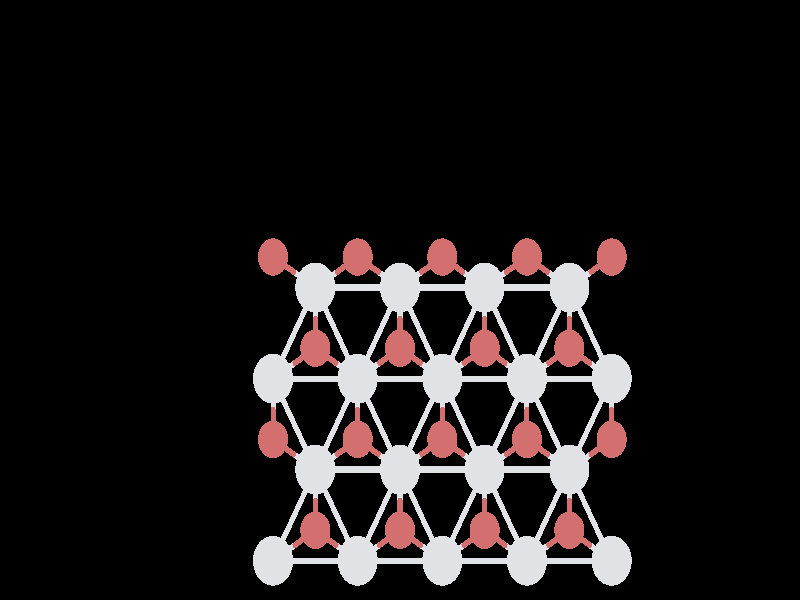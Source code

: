 #include "colors.inc"
#include "finish.inc"

global_settings {assumed_gamma 1 max_trace_level 6}
background {color White transmit 1.0}
camera {orthographic
  right -31.94*x up 19.28*y
  direction 1.00*z
  location <0,0,50.00> look_at <0,0,0>}


light_source {<  2.00,   3.00,  40.00> color White
  area_light <0.70, 0, 0>, <0, 0.70, 0>, 3, 3
  adaptive 1 jitter}
// no fog
#declare simple = finish {phong 0.7}
#declare pale = finish {ambient 0.5 diffuse 0.85 roughness 0.001 specular 0.200 }
#declare intermediate = finish {ambient 0.3 diffuse 0.6 specular 0.1 roughness 0.04}
#declare vmd = finish {ambient 0.0 diffuse 0.65 phong 0.1 phong_size 40.0 specular 0.5 }
#declare jmol = finish {ambient 0.2 diffuse 0.6 specular 1 roughness 0.001 metallic}
#declare ase2 = finish {ambient 0.05 brilliance 3 diffuse 0.6 metallic specular 0.7 roughness 0.04 reflection 0.15}
#declare ase3 = finish {ambient 0.15 brilliance 2 diffuse 0.6 metallic specular 1.0 roughness 0.001 reflection 0.0}
#declare glass = finish {ambient 0.05 diffuse 0.3 specular 1.0 roughness 0.001}
#declare glass2 = finish {ambient 0.01 diffuse 0.3 specular 1.0 reflection 0.25 roughness 0.001}
#declare Rcell = 0.000;
#declare Rbond = 0.100;

#macro atom(LOC, R, COL, TRANS, FIN)
  sphere{LOC, R texture{pigment{color COL transmit TRANS} finish{FIN}}}
#end
#macro constrain(LOC, R, COL, TRANS FIN)
union{torus{R, Rcell rotate 45*z texture{pigment{color COL transmit TRANS} finish{FIN}}}
     torus{R, Rcell rotate -45*z texture{pigment{color COL transmit TRANS} finish{FIN}}}
     translate LOC}
#end

cylinder {< -5.07,  -8.38, -18.23>, < 15.21,  -8.38, -18.23>, Rcell pigment {Black}}
cylinder {<-15.21,   9.18, -18.23>, <  5.07,   9.18, -18.23>, Rcell pigment {Black}}
cylinder {<-15.21,   9.18,   0.00>, <  5.07,   9.18,   0.00>, Rcell pigment {Black}}
cylinder {< -5.07,  -8.38,   0.00>, < 15.21,  -8.38,   0.00>, Rcell pigment {Black}}
cylinder {< -5.07,  -8.38, -18.23>, <-15.21,   9.18, -18.23>, Rcell pigment {Black}}
cylinder {< 15.21,  -8.38, -18.23>, <  5.07,   9.18, -18.23>, Rcell pigment {Black}}
cylinder {< 15.21,  -8.38,   0.00>, <  5.07,   9.18,   0.00>, Rcell pigment {Black}}
cylinder {< -5.07,  -8.38,   0.00>, <-15.21,   9.18,   0.00>, Rcell pigment {Black}}
cylinder {< -5.07,  -8.38, -18.23>, < -5.07,  -8.38,   0.00>, Rcell pigment {Black}}
cylinder {< 15.21,  -8.38, -18.23>, < 15.21,  -8.38,   0.00>, Rcell pigment {Black}}
cylinder {<  5.07,   9.18, -18.23>, <  5.07,   9.18,   0.00>, Rcell pigment {Black}}
cylinder {<-15.21,   9.18, -18.23>, <-15.21,   9.18,   0.00>, Rcell pigment {Black}}
atom(< -5.07,  -8.38,  -9.14>, 0.80, rgb <0.75, 0.76, 0.78>, 0.0, ase3) // #0
atom(< -3.38,  -7.40,  -7.42>, 0.60, rgb <0.65, 0.16, 0.16>, 0.0, ase3) // #1
atom(< -3.38,  -7.40, -10.70>, 0.51, rgb <0.12, 0.94, 0.12>, 0.0, ase3) // #2
atom(< -5.07,  -4.48,  -7.42>, 0.60, rgb <0.65, 0.16, 0.16>, 0.0, ase3) // #3
atom(< -5.07,  -4.48, -10.70>, 0.51, rgb <0.12, 0.94, 0.12>, 0.0, ase3) // #4
atom(< -1.69,  -8.38,  -9.14>, 0.80, rgb <0.75, 0.76, 0.78>, 0.0, ase3) // #5
atom(< -0.00,  -7.40,  -7.42>, 0.60, rgb <0.65, 0.16, 0.16>, 0.0, ase3) // #6
atom(< -0.00,  -7.40, -10.70>, 0.51, rgb <0.12, 0.94, 0.12>, 0.0, ase3) // #7
atom(< -3.38,  -5.45,  -9.14>, 0.80, rgb <0.75, 0.76, 0.78>, 0.0, ase3) // #8
atom(< -1.69,  -4.48,  -7.42>, 0.60, rgb <0.65, 0.16, 0.16>, 0.0, ase3) // #9
atom(< -1.69,  -4.48, -10.70>, 0.51, rgb <0.12, 0.94, 0.12>, 0.0, ase3) // #10
atom(< -5.07,  -2.53,  -9.14>, 0.80, rgb <0.75, 0.76, 0.78>, 0.0, ase3) // #11
atom(< -3.38,  -1.55,  -7.42>, 0.60, rgb <0.65, 0.16, 0.16>, 0.0, ase3) // #12
atom(< -3.38,  -1.55, -10.70>, 0.51, rgb <0.12, 0.94, 0.12>, 0.0, ase3) // #13
atom(< -5.07,   1.38,  -7.42>, 0.60, rgb <0.65, 0.16, 0.16>, 0.0, ase3) // #14
atom(< -5.07,   1.38, -10.70>, 0.51, rgb <0.12, 0.94, 0.12>, 0.0, ase3) // #15
atom(<  1.69,  -8.38,  -9.14>, 0.80, rgb <0.75, 0.76, 0.78>, 0.0, ase3) // #16
atom(<  3.38,  -7.40,  -7.42>, 0.60, rgb <0.65, 0.16, 0.16>, 0.0, ase3) // #17
atom(<  3.38,  -7.40, -10.70>, 0.51, rgb <0.12, 0.94, 0.12>, 0.0, ase3) // #18
atom(<  0.00,  -5.45,  -9.14>, 0.80, rgb <0.75, 0.76, 0.78>, 0.0, ase3) // #19
atom(<  1.69,  -4.48,  -7.42>, 0.60, rgb <0.65, 0.16, 0.16>, 0.0, ase3) // #20
atom(<  1.69,  -4.48, -10.70>, 0.51, rgb <0.12, 0.94, 0.12>, 0.0, ase3) // #21
atom(< -1.69,  -2.53,  -9.14>, 0.80, rgb <0.75, 0.76, 0.78>, 0.0, ase3) // #22
atom(<  0.00,  -1.55,  -7.42>, 0.60, rgb <0.65, 0.16, 0.16>, 0.0, ase3) // #23
atom(<  0.00,  -1.55, -10.70>, 0.51, rgb <0.12, 0.94, 0.12>, 0.0, ase3) // #24
atom(< -3.38,   0.40,  -9.14>, 0.80, rgb <0.75, 0.76, 0.78>, 0.0, ase3) // #25
atom(< -1.69,   1.38,  -7.42>, 0.60, rgb <0.65, 0.16, 0.16>, 0.0, ase3) // #26
atom(< -1.69,   1.38, -10.70>, 0.51, rgb <0.12, 0.94, 0.12>, 0.0, ase3) // #27
atom(<  5.07,  -8.38,  -9.14>, 0.80, rgb <0.75, 0.76, 0.78>, 0.0, ase3) // #28
atom(<  6.76,  -7.40,  -7.42>, 0.60, rgb <0.65, 0.16, 0.16>, 0.0, ase3) // #29
atom(<  6.76,  -7.40, -10.70>, 0.51, rgb <0.12, 0.94, 0.12>, 0.0, ase3) // #30
atom(<  3.38,  -5.45,  -9.14>, 0.80, rgb <0.75, 0.76, 0.78>, 0.0, ase3) // #31
atom(<  5.07,  -4.48,  -7.42>, 0.60, rgb <0.65, 0.16, 0.16>, 0.0, ase3) // #32
atom(<  5.07,  -4.48, -10.70>, 0.51, rgb <0.12, 0.94, 0.12>, 0.0, ase3) // #33
atom(<  1.69,  -2.53,  -9.14>, 0.80, rgb <0.75, 0.76, 0.78>, 0.0, ase3) // #34
atom(<  3.38,  -1.55,  -7.42>, 0.60, rgb <0.65, 0.16, 0.16>, 0.0, ase3) // #35
atom(<  3.38,  -1.55, -10.70>, 0.51, rgb <0.12, 0.94, 0.12>, 0.0, ase3) // #36
atom(<  0.00,   0.40,  -9.14>, 0.80, rgb <0.75, 0.76, 0.78>, 0.0, ase3) // #37
atom(<  1.69,   1.38,  -7.42>, 0.60, rgb <0.65, 0.16, 0.16>, 0.0, ase3) // #38
atom(<  1.69,   1.38, -10.70>, 0.51, rgb <0.12, 0.94, 0.12>, 0.0, ase3) // #39
atom(<  8.45,  -8.38,  -9.14>, 0.80, rgb <0.75, 0.76, 0.78>, 0.0, ase3) // #40
atom(<  6.76,  -5.45,  -9.14>, 0.80, rgb <0.75, 0.76, 0.78>, 0.0, ase3) // #41
atom(<  8.45,  -4.48,  -7.42>, 0.60, rgb <0.65, 0.16, 0.16>, 0.0, ase3) // #42
atom(<  8.45,  -4.48, -10.70>, 0.51, rgb <0.12, 0.94, 0.12>, 0.0, ase3) // #43
atom(<  5.07,  -2.53,  -9.14>, 0.80, rgb <0.75, 0.76, 0.78>, 0.0, ase3) // #44
atom(<  6.76,  -1.55,  -7.42>, 0.60, rgb <0.65, 0.16, 0.16>, 0.0, ase3) // #45
atom(<  6.76,  -1.55, -10.70>, 0.51, rgb <0.12, 0.94, 0.12>, 0.0, ase3) // #46
atom(<  3.38,   0.40,  -9.14>, 0.80, rgb <0.75, 0.76, 0.78>, 0.0, ase3) // #47
atom(<  5.07,   1.38,  -7.42>, 0.60, rgb <0.65, 0.16, 0.16>, 0.0, ase3) // #48
atom(<  5.07,   1.38, -10.70>, 0.51, rgb <0.12, 0.94, 0.12>, 0.0, ase3) // #49
atom(<  8.45,  -2.53,  -9.14>, 0.80, rgb <0.75, 0.76, 0.78>, 0.0, ase3) // #50
atom(<  6.76,   0.40,  -9.14>, 0.80, rgb <0.75, 0.76, 0.78>, 0.0, ase3) // #51
atom(<  8.45,   1.38,  -7.42>, 0.60, rgb <0.65, 0.16, 0.16>, 0.0, ase3) // #52
atom(<  8.45,   1.38, -10.70>, 0.51, rgb <0.12, 0.94, 0.12>, 0.0, ase3) // #53
cylinder {< -5.07,  -8.38,  -9.14>, < -4.22,  -7.89,  -8.28>, Rbond texture{pigment {color rgb <0.75, 0.76, 0.78> transmit 0.0} finish{ase3}}}
cylinder {< -3.38,  -7.40,  -7.42>, < -4.22,  -7.89,  -8.28>, Rbond texture{pigment {color rgb <0.65, 0.16, 0.16> transmit 0.0} finish{ase3}}}
cylinder {< -5.07,  -8.38,  -9.14>, < -4.22,  -7.89,  -9.92>, Rbond texture{pigment {color rgb <0.75, 0.76, 0.78> transmit 0.0} finish{ase3}}}
cylinder {< -3.38,  -7.40, -10.70>, < -4.22,  -7.89,  -9.92>, Rbond texture{pigment {color rgb <0.12, 0.94, 0.12> transmit 0.0} finish{ase3}}}
cylinder {< -5.07,  -8.38,  -9.14>, < -4.22,  -6.92,  -9.14>, Rbond texture{pigment {color rgb <0.75, 0.76, 0.78> transmit 0.0} finish{ase3}}}
cylinder {< -3.38,  -5.45,  -9.14>, < -4.22,  -6.92,  -9.14>, Rbond texture{pigment {color rgb <0.75, 0.76, 0.78> transmit 0.0} finish{ase3}}}
cylinder {< -5.07,  -8.38,  -9.14>, < -3.38,  -8.38,  -9.14>, Rbond texture{pigment {color rgb <0.75, 0.76, 0.78> transmit 0.0} finish{ase3}}}
cylinder {< -1.69,  -8.38,  -9.14>, < -3.38,  -8.38,  -9.14>, Rbond texture{pigment {color rgb <0.75, 0.76, 0.78> transmit 0.0} finish{ase3}}}
cylinder {< -3.38,  -7.40,  -7.42>, < -3.38,  -6.43,  -8.28>, Rbond texture{pigment {color rgb <0.65, 0.16, 0.16> transmit 0.0} finish{ase3}}}
cylinder {< -3.38,  -5.45,  -9.14>, < -3.38,  -6.43,  -8.28>, Rbond texture{pigment {color rgb <0.75, 0.76, 0.78> transmit 0.0} finish{ase3}}}
cylinder {< -3.38,  -7.40,  -7.42>, < -2.53,  -7.89,  -8.28>, Rbond texture{pigment {color rgb <0.65, 0.16, 0.16> transmit 0.0} finish{ase3}}}
cylinder {< -1.69,  -8.38,  -9.14>, < -2.53,  -7.89,  -8.28>, Rbond texture{pigment {color rgb <0.75, 0.76, 0.78> transmit 0.0} finish{ase3}}}
cylinder {< -3.38,  -7.40, -10.70>, < -3.38,  -6.43,  -9.92>, Rbond texture{pigment {color rgb <0.12, 0.94, 0.12> transmit 0.0} finish{ase3}}}
cylinder {< -3.38,  -5.45,  -9.14>, < -3.38,  -6.43,  -9.92>, Rbond texture{pigment {color rgb <0.75, 0.76, 0.78> transmit 0.0} finish{ase3}}}
cylinder {< -3.38,  -7.40, -10.70>, < -2.53,  -7.89,  -9.92>, Rbond texture{pigment {color rgb <0.12, 0.94, 0.12> transmit 0.0} finish{ase3}}}
cylinder {< -1.69,  -8.38,  -9.14>, < -2.53,  -7.89,  -9.92>, Rbond texture{pigment {color rgb <0.75, 0.76, 0.78> transmit 0.0} finish{ase3}}}
cylinder {< -5.07,  -4.48,  -7.42>, < -4.22,  -4.97,  -8.28>, Rbond texture{pigment {color rgb <0.65, 0.16, 0.16> transmit 0.0} finish{ase3}}}
cylinder {< -3.38,  -5.45,  -9.14>, < -4.22,  -4.97,  -8.28>, Rbond texture{pigment {color rgb <0.75, 0.76, 0.78> transmit 0.0} finish{ase3}}}
cylinder {< -5.07,  -4.48,  -7.42>, < -5.07,  -3.50,  -8.28>, Rbond texture{pigment {color rgb <0.65, 0.16, 0.16> transmit 0.0} finish{ase3}}}
cylinder {< -5.07,  -2.53,  -9.14>, < -5.07,  -3.50,  -8.28>, Rbond texture{pigment {color rgb <0.75, 0.76, 0.78> transmit 0.0} finish{ase3}}}
cylinder {< -5.07,  -4.48, -10.70>, < -4.22,  -4.97,  -9.92>, Rbond texture{pigment {color rgb <0.12, 0.94, 0.12> transmit 0.0} finish{ase3}}}
cylinder {< -3.38,  -5.45,  -9.14>, < -4.22,  -4.97,  -9.92>, Rbond texture{pigment {color rgb <0.75, 0.76, 0.78> transmit 0.0} finish{ase3}}}
cylinder {< -5.07,  -4.48, -10.70>, < -5.07,  -3.50,  -9.92>, Rbond texture{pigment {color rgb <0.12, 0.94, 0.12> transmit 0.0} finish{ase3}}}
cylinder {< -5.07,  -2.53,  -9.14>, < -5.07,  -3.50,  -9.92>, Rbond texture{pigment {color rgb <0.75, 0.76, 0.78> transmit 0.0} finish{ase3}}}
cylinder {< -1.69,  -8.38,  -9.14>, < -0.84,  -7.89,  -8.28>, Rbond texture{pigment {color rgb <0.75, 0.76, 0.78> transmit 0.0} finish{ase3}}}
cylinder {< -0.00,  -7.40,  -7.42>, < -0.84,  -7.89,  -8.28>, Rbond texture{pigment {color rgb <0.65, 0.16, 0.16> transmit 0.0} finish{ase3}}}
cylinder {< -1.69,  -8.38,  -9.14>, < -0.84,  -6.92,  -9.14>, Rbond texture{pigment {color rgb <0.75, 0.76, 0.78> transmit 0.0} finish{ase3}}}
cylinder {<  0.00,  -5.45,  -9.14>, < -0.84,  -6.92,  -9.14>, Rbond texture{pigment {color rgb <0.75, 0.76, 0.78> transmit 0.0} finish{ase3}}}
cylinder {< -1.69,  -8.38,  -9.14>, < -2.53,  -6.92,  -9.14>, Rbond texture{pigment {color rgb <0.75, 0.76, 0.78> transmit 0.0} finish{ase3}}}
cylinder {< -3.38,  -5.45,  -9.14>, < -2.53,  -6.92,  -9.14>, Rbond texture{pigment {color rgb <0.75, 0.76, 0.78> transmit 0.0} finish{ase3}}}
cylinder {< -1.69,  -8.38,  -9.14>, < -0.84,  -7.89,  -9.92>, Rbond texture{pigment {color rgb <0.75, 0.76, 0.78> transmit 0.0} finish{ase3}}}
cylinder {< -0.00,  -7.40, -10.70>, < -0.84,  -7.89,  -9.92>, Rbond texture{pigment {color rgb <0.12, 0.94, 0.12> transmit 0.0} finish{ase3}}}
cylinder {< -1.69,  -8.38,  -9.14>, <  0.00,  -8.38,  -9.14>, Rbond texture{pigment {color rgb <0.75, 0.76, 0.78> transmit 0.0} finish{ase3}}}
cylinder {<  1.69,  -8.38,  -9.14>, <  0.00,  -8.38,  -9.14>, Rbond texture{pigment {color rgb <0.75, 0.76, 0.78> transmit 0.0} finish{ase3}}}
cylinder {< -0.00,  -7.40,  -7.42>, < -0.00,  -6.43,  -8.28>, Rbond texture{pigment {color rgb <0.65, 0.16, 0.16> transmit 0.0} finish{ase3}}}
cylinder {<  0.00,  -5.45,  -9.14>, < -0.00,  -6.43,  -8.28>, Rbond texture{pigment {color rgb <0.75, 0.76, 0.78> transmit 0.0} finish{ase3}}}
cylinder {< -0.00,  -7.40,  -7.42>, <  0.84,  -7.89,  -8.28>, Rbond texture{pigment {color rgb <0.65, 0.16, 0.16> transmit 0.0} finish{ase3}}}
cylinder {<  1.69,  -8.38,  -9.14>, <  0.84,  -7.89,  -8.28>, Rbond texture{pigment {color rgb <0.75, 0.76, 0.78> transmit 0.0} finish{ase3}}}
cylinder {< -0.00,  -7.40, -10.70>, < -0.00,  -6.43,  -9.92>, Rbond texture{pigment {color rgb <0.12, 0.94, 0.12> transmit 0.0} finish{ase3}}}
cylinder {<  0.00,  -5.45,  -9.14>, < -0.00,  -6.43,  -9.92>, Rbond texture{pigment {color rgb <0.75, 0.76, 0.78> transmit 0.0} finish{ase3}}}
cylinder {< -0.00,  -7.40, -10.70>, <  0.84,  -7.89,  -9.92>, Rbond texture{pigment {color rgb <0.12, 0.94, 0.12> transmit 0.0} finish{ase3}}}
cylinder {<  1.69,  -8.38,  -9.14>, <  0.84,  -7.89,  -9.92>, Rbond texture{pigment {color rgb <0.75, 0.76, 0.78> transmit 0.0} finish{ase3}}}
cylinder {< -3.38,  -5.45,  -9.14>, < -1.69,  -5.45,  -9.14>, Rbond texture{pigment {color rgb <0.75, 0.76, 0.78> transmit 0.0} finish{ase3}}}
cylinder {<  0.00,  -5.45,  -9.14>, < -1.69,  -5.45,  -9.14>, Rbond texture{pigment {color rgb <0.75, 0.76, 0.78> transmit 0.0} finish{ase3}}}
cylinder {< -3.38,  -5.45,  -9.14>, < -4.22,  -3.99,  -9.14>, Rbond texture{pigment {color rgb <0.75, 0.76, 0.78> transmit 0.0} finish{ase3}}}
cylinder {< -5.07,  -2.53,  -9.14>, < -4.22,  -3.99,  -9.14>, Rbond texture{pigment {color rgb <0.75, 0.76, 0.78> transmit 0.0} finish{ase3}}}
cylinder {< -3.38,  -5.45,  -9.14>, < -2.53,  -4.97,  -8.28>, Rbond texture{pigment {color rgb <0.75, 0.76, 0.78> transmit 0.0} finish{ase3}}}
cylinder {< -1.69,  -4.48,  -7.42>, < -2.53,  -4.97,  -8.28>, Rbond texture{pigment {color rgb <0.65, 0.16, 0.16> transmit 0.0} finish{ase3}}}
cylinder {< -3.38,  -5.45,  -9.14>, < -2.53,  -4.97,  -9.92>, Rbond texture{pigment {color rgb <0.75, 0.76, 0.78> transmit 0.0} finish{ase3}}}
cylinder {< -1.69,  -4.48, -10.70>, < -2.53,  -4.97,  -9.92>, Rbond texture{pigment {color rgb <0.12, 0.94, 0.12> transmit 0.0} finish{ase3}}}
cylinder {< -3.38,  -5.45,  -9.14>, < -2.53,  -3.99,  -9.14>, Rbond texture{pigment {color rgb <0.75, 0.76, 0.78> transmit 0.0} finish{ase3}}}
cylinder {< -1.69,  -2.53,  -9.14>, < -2.53,  -3.99,  -9.14>, Rbond texture{pigment {color rgb <0.75, 0.76, 0.78> transmit 0.0} finish{ase3}}}
cylinder {< -1.69,  -4.48,  -7.42>, < -0.84,  -4.97,  -8.28>, Rbond texture{pigment {color rgb <0.65, 0.16, 0.16> transmit 0.0} finish{ase3}}}
cylinder {<  0.00,  -5.45,  -9.14>, < -0.84,  -4.97,  -8.28>, Rbond texture{pigment {color rgb <0.75, 0.76, 0.78> transmit 0.0} finish{ase3}}}
cylinder {< -1.69,  -4.48,  -7.42>, < -1.69,  -3.50,  -8.28>, Rbond texture{pigment {color rgb <0.65, 0.16, 0.16> transmit 0.0} finish{ase3}}}
cylinder {< -1.69,  -2.53,  -9.14>, < -1.69,  -3.50,  -8.28>, Rbond texture{pigment {color rgb <0.75, 0.76, 0.78> transmit 0.0} finish{ase3}}}
cylinder {< -1.69,  -4.48, -10.70>, < -0.84,  -4.97,  -9.92>, Rbond texture{pigment {color rgb <0.12, 0.94, 0.12> transmit 0.0} finish{ase3}}}
cylinder {<  0.00,  -5.45,  -9.14>, < -0.84,  -4.97,  -9.92>, Rbond texture{pigment {color rgb <0.75, 0.76, 0.78> transmit 0.0} finish{ase3}}}
cylinder {< -1.69,  -4.48, -10.70>, < -1.69,  -3.50,  -9.92>, Rbond texture{pigment {color rgb <0.12, 0.94, 0.12> transmit 0.0} finish{ase3}}}
cylinder {< -1.69,  -2.53,  -9.14>, < -1.69,  -3.50,  -9.92>, Rbond texture{pigment {color rgb <0.75, 0.76, 0.78> transmit 0.0} finish{ase3}}}
cylinder {< -5.07,  -2.53,  -9.14>, < -4.22,  -1.06,  -9.14>, Rbond texture{pigment {color rgb <0.75, 0.76, 0.78> transmit 0.0} finish{ase3}}}
cylinder {< -3.38,   0.40,  -9.14>, < -4.22,  -1.06,  -9.14>, Rbond texture{pigment {color rgb <0.75, 0.76, 0.78> transmit 0.0} finish{ase3}}}
cylinder {< -5.07,  -2.53,  -9.14>, < -4.22,  -2.04,  -9.92>, Rbond texture{pigment {color rgb <0.75, 0.76, 0.78> transmit 0.0} finish{ase3}}}
cylinder {< -3.38,  -1.55, -10.70>, < -4.22,  -2.04,  -9.92>, Rbond texture{pigment {color rgb <0.12, 0.94, 0.12> transmit 0.0} finish{ase3}}}
cylinder {< -5.07,  -2.53,  -9.14>, < -4.22,  -2.04,  -8.28>, Rbond texture{pigment {color rgb <0.75, 0.76, 0.78> transmit 0.0} finish{ase3}}}
cylinder {< -3.38,  -1.55,  -7.42>, < -4.22,  -2.04,  -8.28>, Rbond texture{pigment {color rgb <0.65, 0.16, 0.16> transmit 0.0} finish{ase3}}}
cylinder {< -5.07,  -2.53,  -9.14>, < -3.38,  -2.53,  -9.14>, Rbond texture{pigment {color rgb <0.75, 0.76, 0.78> transmit 0.0} finish{ase3}}}
cylinder {< -1.69,  -2.53,  -9.14>, < -3.38,  -2.53,  -9.14>, Rbond texture{pigment {color rgb <0.75, 0.76, 0.78> transmit 0.0} finish{ase3}}}
cylinder {< -3.38,  -1.55,  -7.42>, < -3.38,  -0.58,  -8.28>, Rbond texture{pigment {color rgb <0.65, 0.16, 0.16> transmit 0.0} finish{ase3}}}
cylinder {< -3.38,   0.40,  -9.14>, < -3.38,  -0.58,  -8.28>, Rbond texture{pigment {color rgb <0.75, 0.76, 0.78> transmit 0.0} finish{ase3}}}
cylinder {< -3.38,  -1.55,  -7.42>, < -2.53,  -2.04,  -8.28>, Rbond texture{pigment {color rgb <0.65, 0.16, 0.16> transmit 0.0} finish{ase3}}}
cylinder {< -1.69,  -2.53,  -9.14>, < -2.53,  -2.04,  -8.28>, Rbond texture{pigment {color rgb <0.75, 0.76, 0.78> transmit 0.0} finish{ase3}}}
cylinder {< -3.38,  -1.55, -10.70>, < -3.38,  -0.58,  -9.92>, Rbond texture{pigment {color rgb <0.12, 0.94, 0.12> transmit 0.0} finish{ase3}}}
cylinder {< -3.38,   0.40,  -9.14>, < -3.38,  -0.58,  -9.92>, Rbond texture{pigment {color rgb <0.75, 0.76, 0.78> transmit 0.0} finish{ase3}}}
cylinder {< -3.38,  -1.55, -10.70>, < -2.53,  -2.04,  -9.92>, Rbond texture{pigment {color rgb <0.12, 0.94, 0.12> transmit 0.0} finish{ase3}}}
cylinder {< -1.69,  -2.53,  -9.14>, < -2.53,  -2.04,  -9.92>, Rbond texture{pigment {color rgb <0.75, 0.76, 0.78> transmit 0.0} finish{ase3}}}
cylinder {< -5.07,   1.38,  -7.42>, < -4.22,   0.89,  -8.28>, Rbond texture{pigment {color rgb <0.65, 0.16, 0.16> transmit 0.0} finish{ase3}}}
cylinder {< -3.38,   0.40,  -9.14>, < -4.22,   0.89,  -8.28>, Rbond texture{pigment {color rgb <0.75, 0.76, 0.78> transmit 0.0} finish{ase3}}}
cylinder {< -5.07,   1.38, -10.70>, < -4.22,   0.89,  -9.92>, Rbond texture{pigment {color rgb <0.12, 0.94, 0.12> transmit 0.0} finish{ase3}}}
cylinder {< -3.38,   0.40,  -9.14>, < -4.22,   0.89,  -9.92>, Rbond texture{pigment {color rgb <0.75, 0.76, 0.78> transmit 0.0} finish{ase3}}}
cylinder {<  1.69,  -8.38,  -9.14>, <  0.84,  -6.92,  -9.14>, Rbond texture{pigment {color rgb <0.75, 0.76, 0.78> transmit 0.0} finish{ase3}}}
cylinder {<  0.00,  -5.45,  -9.14>, <  0.84,  -6.92,  -9.14>, Rbond texture{pigment {color rgb <0.75, 0.76, 0.78> transmit 0.0} finish{ase3}}}
cylinder {<  1.69,  -8.38,  -9.14>, <  3.38,  -8.38,  -9.14>, Rbond texture{pigment {color rgb <0.75, 0.76, 0.78> transmit 0.0} finish{ase3}}}
cylinder {<  5.07,  -8.38,  -9.14>, <  3.38,  -8.38,  -9.14>, Rbond texture{pigment {color rgb <0.75, 0.76, 0.78> transmit 0.0} finish{ase3}}}
cylinder {<  1.69,  -8.38,  -9.14>, <  2.53,  -7.89,  -9.92>, Rbond texture{pigment {color rgb <0.75, 0.76, 0.78> transmit 0.0} finish{ase3}}}
cylinder {<  3.38,  -7.40, -10.70>, <  2.53,  -7.89,  -9.92>, Rbond texture{pigment {color rgb <0.12, 0.94, 0.12> transmit 0.0} finish{ase3}}}
cylinder {<  1.69,  -8.38,  -9.14>, <  2.53,  -7.89,  -8.28>, Rbond texture{pigment {color rgb <0.75, 0.76, 0.78> transmit 0.0} finish{ase3}}}
cylinder {<  3.38,  -7.40,  -7.42>, <  2.53,  -7.89,  -8.28>, Rbond texture{pigment {color rgb <0.65, 0.16, 0.16> transmit 0.0} finish{ase3}}}
cylinder {<  1.69,  -8.38,  -9.14>, <  2.53,  -6.92,  -9.14>, Rbond texture{pigment {color rgb <0.75, 0.76, 0.78> transmit 0.0} finish{ase3}}}
cylinder {<  3.38,  -5.45,  -9.14>, <  2.53,  -6.92,  -9.14>, Rbond texture{pigment {color rgb <0.75, 0.76, 0.78> transmit 0.0} finish{ase3}}}
cylinder {<  3.38,  -7.40,  -7.42>, <  4.22,  -7.89,  -8.28>, Rbond texture{pigment {color rgb <0.65, 0.16, 0.16> transmit 0.0} finish{ase3}}}
cylinder {<  5.07,  -8.38,  -9.14>, <  4.22,  -7.89,  -8.28>, Rbond texture{pigment {color rgb <0.75, 0.76, 0.78> transmit 0.0} finish{ase3}}}
cylinder {<  3.38,  -7.40,  -7.42>, <  3.38,  -6.43,  -8.28>, Rbond texture{pigment {color rgb <0.65, 0.16, 0.16> transmit 0.0} finish{ase3}}}
cylinder {<  3.38,  -5.45,  -9.14>, <  3.38,  -6.43,  -8.28>, Rbond texture{pigment {color rgb <0.75, 0.76, 0.78> transmit 0.0} finish{ase3}}}
cylinder {<  3.38,  -7.40, -10.70>, <  4.22,  -7.89,  -9.92>, Rbond texture{pigment {color rgb <0.12, 0.94, 0.12> transmit 0.0} finish{ase3}}}
cylinder {<  5.07,  -8.38,  -9.14>, <  4.22,  -7.89,  -9.92>, Rbond texture{pigment {color rgb <0.75, 0.76, 0.78> transmit 0.0} finish{ase3}}}
cylinder {<  3.38,  -7.40, -10.70>, <  3.38,  -6.43,  -9.92>, Rbond texture{pigment {color rgb <0.12, 0.94, 0.12> transmit 0.0} finish{ase3}}}
cylinder {<  3.38,  -5.45,  -9.14>, <  3.38,  -6.43,  -9.92>, Rbond texture{pigment {color rgb <0.75, 0.76, 0.78> transmit 0.0} finish{ase3}}}
cylinder {<  0.00,  -5.45,  -9.14>, < -0.84,  -3.99,  -9.14>, Rbond texture{pigment {color rgb <0.75, 0.76, 0.78> transmit 0.0} finish{ase3}}}
cylinder {< -1.69,  -2.53,  -9.14>, < -0.84,  -3.99,  -9.14>, Rbond texture{pigment {color rgb <0.75, 0.76, 0.78> transmit 0.0} finish{ase3}}}
cylinder {<  0.00,  -5.45,  -9.14>, <  0.84,  -4.97,  -9.92>, Rbond texture{pigment {color rgb <0.75, 0.76, 0.78> transmit 0.0} finish{ase3}}}
cylinder {<  1.69,  -4.48, -10.70>, <  0.84,  -4.97,  -9.92>, Rbond texture{pigment {color rgb <0.12, 0.94, 0.12> transmit 0.0} finish{ase3}}}
cylinder {<  0.00,  -5.45,  -9.14>, <  0.84,  -4.97,  -8.28>, Rbond texture{pigment {color rgb <0.75, 0.76, 0.78> transmit 0.0} finish{ase3}}}
cylinder {<  1.69,  -4.48,  -7.42>, <  0.84,  -4.97,  -8.28>, Rbond texture{pigment {color rgb <0.65, 0.16, 0.16> transmit 0.0} finish{ase3}}}
cylinder {<  0.00,  -5.45,  -9.14>, <  1.69,  -5.45,  -9.14>, Rbond texture{pigment {color rgb <0.75, 0.76, 0.78> transmit 0.0} finish{ase3}}}
cylinder {<  3.38,  -5.45,  -9.14>, <  1.69,  -5.45,  -9.14>, Rbond texture{pigment {color rgb <0.75, 0.76, 0.78> transmit 0.0} finish{ase3}}}
cylinder {<  0.00,  -5.45,  -9.14>, <  0.84,  -3.99,  -9.14>, Rbond texture{pigment {color rgb <0.75, 0.76, 0.78> transmit 0.0} finish{ase3}}}
cylinder {<  1.69,  -2.53,  -9.14>, <  0.84,  -3.99,  -9.14>, Rbond texture{pigment {color rgb <0.75, 0.76, 0.78> transmit 0.0} finish{ase3}}}
cylinder {<  1.69,  -4.48,  -7.42>, <  2.53,  -4.97,  -8.28>, Rbond texture{pigment {color rgb <0.65, 0.16, 0.16> transmit 0.0} finish{ase3}}}
cylinder {<  3.38,  -5.45,  -9.14>, <  2.53,  -4.97,  -8.28>, Rbond texture{pigment {color rgb <0.75, 0.76, 0.78> transmit 0.0} finish{ase3}}}
cylinder {<  1.69,  -4.48,  -7.42>, <  1.69,  -3.50,  -8.28>, Rbond texture{pigment {color rgb <0.65, 0.16, 0.16> transmit 0.0} finish{ase3}}}
cylinder {<  1.69,  -2.53,  -9.14>, <  1.69,  -3.50,  -8.28>, Rbond texture{pigment {color rgb <0.75, 0.76, 0.78> transmit 0.0} finish{ase3}}}
cylinder {<  1.69,  -4.48, -10.70>, <  2.53,  -4.97,  -9.92>, Rbond texture{pigment {color rgb <0.12, 0.94, 0.12> transmit 0.0} finish{ase3}}}
cylinder {<  3.38,  -5.45,  -9.14>, <  2.53,  -4.97,  -9.92>, Rbond texture{pigment {color rgb <0.75, 0.76, 0.78> transmit 0.0} finish{ase3}}}
cylinder {<  1.69,  -4.48, -10.70>, <  1.69,  -3.50,  -9.92>, Rbond texture{pigment {color rgb <0.12, 0.94, 0.12> transmit 0.0} finish{ase3}}}
cylinder {<  1.69,  -2.53,  -9.14>, <  1.69,  -3.50,  -9.92>, Rbond texture{pigment {color rgb <0.75, 0.76, 0.78> transmit 0.0} finish{ase3}}}
cylinder {< -1.69,  -2.53,  -9.14>, < -2.53,  -1.06,  -9.14>, Rbond texture{pigment {color rgb <0.75, 0.76, 0.78> transmit 0.0} finish{ase3}}}
cylinder {< -3.38,   0.40,  -9.14>, < -2.53,  -1.06,  -9.14>, Rbond texture{pigment {color rgb <0.75, 0.76, 0.78> transmit 0.0} finish{ase3}}}
cylinder {< -1.69,  -2.53,  -9.14>, < -0.84,  -2.04,  -8.28>, Rbond texture{pigment {color rgb <0.75, 0.76, 0.78> transmit 0.0} finish{ase3}}}
cylinder {<  0.00,  -1.55,  -7.42>, < -0.84,  -2.04,  -8.28>, Rbond texture{pigment {color rgb <0.65, 0.16, 0.16> transmit 0.0} finish{ase3}}}
cylinder {< -1.69,  -2.53,  -9.14>, < -0.84,  -2.04,  -9.92>, Rbond texture{pigment {color rgb <0.75, 0.76, 0.78> transmit 0.0} finish{ase3}}}
cylinder {<  0.00,  -1.55, -10.70>, < -0.84,  -2.04,  -9.92>, Rbond texture{pigment {color rgb <0.12, 0.94, 0.12> transmit 0.0} finish{ase3}}}
cylinder {< -1.69,  -2.53,  -9.14>, < -0.84,  -1.06,  -9.14>, Rbond texture{pigment {color rgb <0.75, 0.76, 0.78> transmit 0.0} finish{ase3}}}
cylinder {<  0.00,   0.40,  -9.14>, < -0.84,  -1.06,  -9.14>, Rbond texture{pigment {color rgb <0.75, 0.76, 0.78> transmit 0.0} finish{ase3}}}
cylinder {< -1.69,  -2.53,  -9.14>, <  0.00,  -2.53,  -9.14>, Rbond texture{pigment {color rgb <0.75, 0.76, 0.78> transmit 0.0} finish{ase3}}}
cylinder {<  1.69,  -2.53,  -9.14>, <  0.00,  -2.53,  -9.14>, Rbond texture{pigment {color rgb <0.75, 0.76, 0.78> transmit 0.0} finish{ase3}}}
cylinder {<  0.00,  -1.55,  -7.42>, <  0.00,  -0.58,  -8.28>, Rbond texture{pigment {color rgb <0.65, 0.16, 0.16> transmit 0.0} finish{ase3}}}
cylinder {<  0.00,   0.40,  -9.14>, <  0.00,  -0.58,  -8.28>, Rbond texture{pigment {color rgb <0.75, 0.76, 0.78> transmit 0.0} finish{ase3}}}
cylinder {<  0.00,  -1.55,  -7.42>, <  0.84,  -2.04,  -8.28>, Rbond texture{pigment {color rgb <0.65, 0.16, 0.16> transmit 0.0} finish{ase3}}}
cylinder {<  1.69,  -2.53,  -9.14>, <  0.84,  -2.04,  -8.28>, Rbond texture{pigment {color rgb <0.75, 0.76, 0.78> transmit 0.0} finish{ase3}}}
cylinder {<  0.00,  -1.55, -10.70>, <  0.00,  -0.58,  -9.92>, Rbond texture{pigment {color rgb <0.12, 0.94, 0.12> transmit 0.0} finish{ase3}}}
cylinder {<  0.00,   0.40,  -9.14>, <  0.00,  -0.58,  -9.92>, Rbond texture{pigment {color rgb <0.75, 0.76, 0.78> transmit 0.0} finish{ase3}}}
cylinder {<  0.00,  -1.55, -10.70>, <  0.84,  -2.04,  -9.92>, Rbond texture{pigment {color rgb <0.12, 0.94, 0.12> transmit 0.0} finish{ase3}}}
cylinder {<  1.69,  -2.53,  -9.14>, <  0.84,  -2.04,  -9.92>, Rbond texture{pigment {color rgb <0.75, 0.76, 0.78> transmit 0.0} finish{ase3}}}
cylinder {< -3.38,   0.40,  -9.14>, < -2.53,   0.89,  -8.28>, Rbond texture{pigment {color rgb <0.75, 0.76, 0.78> transmit 0.0} finish{ase3}}}
cylinder {< -1.69,   1.38,  -7.42>, < -2.53,   0.89,  -8.28>, Rbond texture{pigment {color rgb <0.65, 0.16, 0.16> transmit 0.0} finish{ase3}}}
cylinder {< -3.38,   0.40,  -9.14>, < -2.53,   0.89,  -9.92>, Rbond texture{pigment {color rgb <0.75, 0.76, 0.78> transmit 0.0} finish{ase3}}}
cylinder {< -1.69,   1.38, -10.70>, < -2.53,   0.89,  -9.92>, Rbond texture{pigment {color rgb <0.12, 0.94, 0.12> transmit 0.0} finish{ase3}}}
cylinder {< -3.38,   0.40,  -9.14>, < -1.69,   0.40,  -9.14>, Rbond texture{pigment {color rgb <0.75, 0.76, 0.78> transmit 0.0} finish{ase3}}}
cylinder {<  0.00,   0.40,  -9.14>, < -1.69,   0.40,  -9.14>, Rbond texture{pigment {color rgb <0.75, 0.76, 0.78> transmit 0.0} finish{ase3}}}
cylinder {< -1.69,   1.38,  -7.42>, < -0.84,   0.89,  -8.28>, Rbond texture{pigment {color rgb <0.65, 0.16, 0.16> transmit 0.0} finish{ase3}}}
cylinder {<  0.00,   0.40,  -9.14>, < -0.84,   0.89,  -8.28>, Rbond texture{pigment {color rgb <0.75, 0.76, 0.78> transmit 0.0} finish{ase3}}}
cylinder {< -1.69,   1.38, -10.70>, < -0.84,   0.89,  -9.92>, Rbond texture{pigment {color rgb <0.12, 0.94, 0.12> transmit 0.0} finish{ase3}}}
cylinder {<  0.00,   0.40,  -9.14>, < -0.84,   0.89,  -9.92>, Rbond texture{pigment {color rgb <0.75, 0.76, 0.78> transmit 0.0} finish{ase3}}}
cylinder {<  5.07,  -8.38,  -9.14>, <  5.91,  -7.89,  -9.92>, Rbond texture{pigment {color rgb <0.75, 0.76, 0.78> transmit 0.0} finish{ase3}}}
cylinder {<  6.76,  -7.40, -10.70>, <  5.91,  -7.89,  -9.92>, Rbond texture{pigment {color rgb <0.12, 0.94, 0.12> transmit 0.0} finish{ase3}}}
cylinder {<  5.07,  -8.38,  -9.14>, <  6.76,  -8.38,  -9.14>, Rbond texture{pigment {color rgb <0.75, 0.76, 0.78> transmit 0.0} finish{ase3}}}
cylinder {<  8.45,  -8.38,  -9.14>, <  6.76,  -8.38,  -9.14>, Rbond texture{pigment {color rgb <0.75, 0.76, 0.78> transmit 0.0} finish{ase3}}}
cylinder {<  5.07,  -8.38,  -9.14>, <  5.91,  -7.89,  -8.28>, Rbond texture{pigment {color rgb <0.75, 0.76, 0.78> transmit 0.0} finish{ase3}}}
cylinder {<  6.76,  -7.40,  -7.42>, <  5.91,  -7.89,  -8.28>, Rbond texture{pigment {color rgb <0.65, 0.16, 0.16> transmit 0.0} finish{ase3}}}
cylinder {<  5.07,  -8.38,  -9.14>, <  5.91,  -6.92,  -9.14>, Rbond texture{pigment {color rgb <0.75, 0.76, 0.78> transmit 0.0} finish{ase3}}}
cylinder {<  6.76,  -5.45,  -9.14>, <  5.91,  -6.92,  -9.14>, Rbond texture{pigment {color rgb <0.75, 0.76, 0.78> transmit 0.0} finish{ase3}}}
cylinder {<  5.07,  -8.38,  -9.14>, <  4.22,  -6.92,  -9.14>, Rbond texture{pigment {color rgb <0.75, 0.76, 0.78> transmit 0.0} finish{ase3}}}
cylinder {<  3.38,  -5.45,  -9.14>, <  4.22,  -6.92,  -9.14>, Rbond texture{pigment {color rgb <0.75, 0.76, 0.78> transmit 0.0} finish{ase3}}}
cylinder {<  6.76,  -7.40,  -7.42>, <  7.60,  -7.89,  -8.28>, Rbond texture{pigment {color rgb <0.65, 0.16, 0.16> transmit 0.0} finish{ase3}}}
cylinder {<  8.45,  -8.38,  -9.14>, <  7.60,  -7.89,  -8.28>, Rbond texture{pigment {color rgb <0.75, 0.76, 0.78> transmit 0.0} finish{ase3}}}
cylinder {<  6.76,  -7.40,  -7.42>, <  6.76,  -6.43,  -8.28>, Rbond texture{pigment {color rgb <0.65, 0.16, 0.16> transmit 0.0} finish{ase3}}}
cylinder {<  6.76,  -5.45,  -9.14>, <  6.76,  -6.43,  -8.28>, Rbond texture{pigment {color rgb <0.75, 0.76, 0.78> transmit 0.0} finish{ase3}}}
cylinder {<  6.76,  -7.40, -10.70>, <  7.60,  -7.89,  -9.92>, Rbond texture{pigment {color rgb <0.12, 0.94, 0.12> transmit 0.0} finish{ase3}}}
cylinder {<  8.45,  -8.38,  -9.14>, <  7.60,  -7.89,  -9.92>, Rbond texture{pigment {color rgb <0.75, 0.76, 0.78> transmit 0.0} finish{ase3}}}
cylinder {<  6.76,  -7.40, -10.70>, <  6.76,  -6.43,  -9.92>, Rbond texture{pigment {color rgb <0.12, 0.94, 0.12> transmit 0.0} finish{ase3}}}
cylinder {<  6.76,  -5.45,  -9.14>, <  6.76,  -6.43,  -9.92>, Rbond texture{pigment {color rgb <0.75, 0.76, 0.78> transmit 0.0} finish{ase3}}}
cylinder {<  3.38,  -5.45,  -9.14>, <  4.22,  -4.97,  -9.92>, Rbond texture{pigment {color rgb <0.75, 0.76, 0.78> transmit 0.0} finish{ase3}}}
cylinder {<  5.07,  -4.48, -10.70>, <  4.22,  -4.97,  -9.92>, Rbond texture{pigment {color rgb <0.12, 0.94, 0.12> transmit 0.0} finish{ase3}}}
cylinder {<  3.38,  -5.45,  -9.14>, <  5.07,  -5.45,  -9.14>, Rbond texture{pigment {color rgb <0.75, 0.76, 0.78> transmit 0.0} finish{ase3}}}
cylinder {<  6.76,  -5.45,  -9.14>, <  5.07,  -5.45,  -9.14>, Rbond texture{pigment {color rgb <0.75, 0.76, 0.78> transmit 0.0} finish{ase3}}}
cylinder {<  3.38,  -5.45,  -9.14>, <  4.22,  -4.97,  -8.28>, Rbond texture{pigment {color rgb <0.75, 0.76, 0.78> transmit 0.0} finish{ase3}}}
cylinder {<  5.07,  -4.48,  -7.42>, <  4.22,  -4.97,  -8.28>, Rbond texture{pigment {color rgb <0.65, 0.16, 0.16> transmit 0.0} finish{ase3}}}
cylinder {<  3.38,  -5.45,  -9.14>, <  2.53,  -3.99,  -9.14>, Rbond texture{pigment {color rgb <0.75, 0.76, 0.78> transmit 0.0} finish{ase3}}}
cylinder {<  1.69,  -2.53,  -9.14>, <  2.53,  -3.99,  -9.14>, Rbond texture{pigment {color rgb <0.75, 0.76, 0.78> transmit 0.0} finish{ase3}}}
cylinder {<  3.38,  -5.45,  -9.14>, <  4.22,  -3.99,  -9.14>, Rbond texture{pigment {color rgb <0.75, 0.76, 0.78> transmit 0.0} finish{ase3}}}
cylinder {<  5.07,  -2.53,  -9.14>, <  4.22,  -3.99,  -9.14>, Rbond texture{pigment {color rgb <0.75, 0.76, 0.78> transmit 0.0} finish{ase3}}}
cylinder {<  5.07,  -4.48,  -7.42>, <  5.91,  -4.97,  -8.28>, Rbond texture{pigment {color rgb <0.65, 0.16, 0.16> transmit 0.0} finish{ase3}}}
cylinder {<  6.76,  -5.45,  -9.14>, <  5.91,  -4.97,  -8.28>, Rbond texture{pigment {color rgb <0.75, 0.76, 0.78> transmit 0.0} finish{ase3}}}
cylinder {<  5.07,  -4.48,  -7.42>, <  5.07,  -3.50,  -8.28>, Rbond texture{pigment {color rgb <0.65, 0.16, 0.16> transmit 0.0} finish{ase3}}}
cylinder {<  5.07,  -2.53,  -9.14>, <  5.07,  -3.50,  -8.28>, Rbond texture{pigment {color rgb <0.75, 0.76, 0.78> transmit 0.0} finish{ase3}}}
cylinder {<  5.07,  -4.48, -10.70>, <  5.91,  -4.97,  -9.92>, Rbond texture{pigment {color rgb <0.12, 0.94, 0.12> transmit 0.0} finish{ase3}}}
cylinder {<  6.76,  -5.45,  -9.14>, <  5.91,  -4.97,  -9.92>, Rbond texture{pigment {color rgb <0.75, 0.76, 0.78> transmit 0.0} finish{ase3}}}
cylinder {<  5.07,  -4.48, -10.70>, <  5.07,  -3.50,  -9.92>, Rbond texture{pigment {color rgb <0.12, 0.94, 0.12> transmit 0.0} finish{ase3}}}
cylinder {<  5.07,  -2.53,  -9.14>, <  5.07,  -3.50,  -9.92>, Rbond texture{pigment {color rgb <0.75, 0.76, 0.78> transmit 0.0} finish{ase3}}}
cylinder {<  1.69,  -2.53,  -9.14>, <  0.84,  -1.06,  -9.14>, Rbond texture{pigment {color rgb <0.75, 0.76, 0.78> transmit 0.0} finish{ase3}}}
cylinder {<  0.00,   0.40,  -9.14>, <  0.84,  -1.06,  -9.14>, Rbond texture{pigment {color rgb <0.75, 0.76, 0.78> transmit 0.0} finish{ase3}}}
cylinder {<  1.69,  -2.53,  -9.14>, <  3.38,  -2.53,  -9.14>, Rbond texture{pigment {color rgb <0.75, 0.76, 0.78> transmit 0.0} finish{ase3}}}
cylinder {<  5.07,  -2.53,  -9.14>, <  3.38,  -2.53,  -9.14>, Rbond texture{pigment {color rgb <0.75, 0.76, 0.78> transmit 0.0} finish{ase3}}}
cylinder {<  1.69,  -2.53,  -9.14>, <  2.53,  -2.04,  -8.28>, Rbond texture{pigment {color rgb <0.75, 0.76, 0.78> transmit 0.0} finish{ase3}}}
cylinder {<  3.38,  -1.55,  -7.42>, <  2.53,  -2.04,  -8.28>, Rbond texture{pigment {color rgb <0.65, 0.16, 0.16> transmit 0.0} finish{ase3}}}
cylinder {<  1.69,  -2.53,  -9.14>, <  2.53,  -2.04,  -9.92>, Rbond texture{pigment {color rgb <0.75, 0.76, 0.78> transmit 0.0} finish{ase3}}}
cylinder {<  3.38,  -1.55, -10.70>, <  2.53,  -2.04,  -9.92>, Rbond texture{pigment {color rgb <0.12, 0.94, 0.12> transmit 0.0} finish{ase3}}}
cylinder {<  1.69,  -2.53,  -9.14>, <  2.53,  -1.06,  -9.14>, Rbond texture{pigment {color rgb <0.75, 0.76, 0.78> transmit 0.0} finish{ase3}}}
cylinder {<  3.38,   0.40,  -9.14>, <  2.53,  -1.06,  -9.14>, Rbond texture{pigment {color rgb <0.75, 0.76, 0.78> transmit 0.0} finish{ase3}}}
cylinder {<  3.38,  -1.55,  -7.42>, <  4.22,  -2.04,  -8.28>, Rbond texture{pigment {color rgb <0.65, 0.16, 0.16> transmit 0.0} finish{ase3}}}
cylinder {<  5.07,  -2.53,  -9.14>, <  4.22,  -2.04,  -8.28>, Rbond texture{pigment {color rgb <0.75, 0.76, 0.78> transmit 0.0} finish{ase3}}}
cylinder {<  3.38,  -1.55,  -7.42>, <  3.38,  -0.58,  -8.28>, Rbond texture{pigment {color rgb <0.65, 0.16, 0.16> transmit 0.0} finish{ase3}}}
cylinder {<  3.38,   0.40,  -9.14>, <  3.38,  -0.58,  -8.28>, Rbond texture{pigment {color rgb <0.75, 0.76, 0.78> transmit 0.0} finish{ase3}}}
cylinder {<  3.38,  -1.55, -10.70>, <  4.22,  -2.04,  -9.92>, Rbond texture{pigment {color rgb <0.12, 0.94, 0.12> transmit 0.0} finish{ase3}}}
cylinder {<  5.07,  -2.53,  -9.14>, <  4.22,  -2.04,  -9.92>, Rbond texture{pigment {color rgb <0.75, 0.76, 0.78> transmit 0.0} finish{ase3}}}
cylinder {<  3.38,  -1.55, -10.70>, <  3.38,  -0.58,  -9.92>, Rbond texture{pigment {color rgb <0.12, 0.94, 0.12> transmit 0.0} finish{ase3}}}
cylinder {<  3.38,   0.40,  -9.14>, <  3.38,  -0.58,  -9.92>, Rbond texture{pigment {color rgb <0.75, 0.76, 0.78> transmit 0.0} finish{ase3}}}
cylinder {<  0.00,   0.40,  -9.14>, <  1.69,   0.40,  -9.14>, Rbond texture{pigment {color rgb <0.75, 0.76, 0.78> transmit 0.0} finish{ase3}}}
cylinder {<  3.38,   0.40,  -9.14>, <  1.69,   0.40,  -9.14>, Rbond texture{pigment {color rgb <0.75, 0.76, 0.78> transmit 0.0} finish{ase3}}}
cylinder {<  0.00,   0.40,  -9.14>, <  0.84,   0.89,  -8.28>, Rbond texture{pigment {color rgb <0.75, 0.76, 0.78> transmit 0.0} finish{ase3}}}
cylinder {<  1.69,   1.38,  -7.42>, <  0.84,   0.89,  -8.28>, Rbond texture{pigment {color rgb <0.65, 0.16, 0.16> transmit 0.0} finish{ase3}}}
cylinder {<  0.00,   0.40,  -9.14>, <  0.84,   0.89,  -9.92>, Rbond texture{pigment {color rgb <0.75, 0.76, 0.78> transmit 0.0} finish{ase3}}}
cylinder {<  1.69,   1.38, -10.70>, <  0.84,   0.89,  -9.92>, Rbond texture{pigment {color rgb <0.12, 0.94, 0.12> transmit 0.0} finish{ase3}}}
cylinder {<  1.69,   1.38,  -7.42>, <  2.53,   0.89,  -8.28>, Rbond texture{pigment {color rgb <0.65, 0.16, 0.16> transmit 0.0} finish{ase3}}}
cylinder {<  3.38,   0.40,  -9.14>, <  2.53,   0.89,  -8.28>, Rbond texture{pigment {color rgb <0.75, 0.76, 0.78> transmit 0.0} finish{ase3}}}
cylinder {<  1.69,   1.38, -10.70>, <  2.53,   0.89,  -9.92>, Rbond texture{pigment {color rgb <0.12, 0.94, 0.12> transmit 0.0} finish{ase3}}}
cylinder {<  3.38,   0.40,  -9.14>, <  2.53,   0.89,  -9.92>, Rbond texture{pigment {color rgb <0.75, 0.76, 0.78> transmit 0.0} finish{ase3}}}
cylinder {<  8.45,  -8.38,  -9.14>, <  7.60,  -6.92,  -9.14>, Rbond texture{pigment {color rgb <0.75, 0.76, 0.78> transmit 0.0} finish{ase3}}}
cylinder {<  6.76,  -5.45,  -9.14>, <  7.60,  -6.92,  -9.14>, Rbond texture{pigment {color rgb <0.75, 0.76, 0.78> transmit 0.0} finish{ase3}}}
cylinder {<  6.76,  -5.45,  -9.14>, <  7.60,  -4.97,  -9.92>, Rbond texture{pigment {color rgb <0.75, 0.76, 0.78> transmit 0.0} finish{ase3}}}
cylinder {<  8.45,  -4.48, -10.70>, <  7.60,  -4.97,  -9.92>, Rbond texture{pigment {color rgb <0.12, 0.94, 0.12> transmit 0.0} finish{ase3}}}
cylinder {<  6.76,  -5.45,  -9.14>, <  7.60,  -4.97,  -8.28>, Rbond texture{pigment {color rgb <0.75, 0.76, 0.78> transmit 0.0} finish{ase3}}}
cylinder {<  8.45,  -4.48,  -7.42>, <  7.60,  -4.97,  -8.28>, Rbond texture{pigment {color rgb <0.65, 0.16, 0.16> transmit 0.0} finish{ase3}}}
cylinder {<  6.76,  -5.45,  -9.14>, <  5.91,  -3.99,  -9.14>, Rbond texture{pigment {color rgb <0.75, 0.76, 0.78> transmit 0.0} finish{ase3}}}
cylinder {<  5.07,  -2.53,  -9.14>, <  5.91,  -3.99,  -9.14>, Rbond texture{pigment {color rgb <0.75, 0.76, 0.78> transmit 0.0} finish{ase3}}}
cylinder {<  6.76,  -5.45,  -9.14>, <  7.60,  -3.99,  -9.14>, Rbond texture{pigment {color rgb <0.75, 0.76, 0.78> transmit 0.0} finish{ase3}}}
cylinder {<  8.45,  -2.53,  -9.14>, <  7.60,  -3.99,  -9.14>, Rbond texture{pigment {color rgb <0.75, 0.76, 0.78> transmit 0.0} finish{ase3}}}
cylinder {<  8.45,  -4.48,  -7.42>, <  8.45,  -3.50,  -8.28>, Rbond texture{pigment {color rgb <0.65, 0.16, 0.16> transmit 0.0} finish{ase3}}}
cylinder {<  8.45,  -2.53,  -9.14>, <  8.45,  -3.50,  -8.28>, Rbond texture{pigment {color rgb <0.75, 0.76, 0.78> transmit 0.0} finish{ase3}}}
cylinder {<  8.45,  -4.48, -10.70>, <  8.45,  -3.50,  -9.92>, Rbond texture{pigment {color rgb <0.12, 0.94, 0.12> transmit 0.0} finish{ase3}}}
cylinder {<  8.45,  -2.53,  -9.14>, <  8.45,  -3.50,  -9.92>, Rbond texture{pigment {color rgb <0.75, 0.76, 0.78> transmit 0.0} finish{ase3}}}
cylinder {<  5.07,  -2.53,  -9.14>, <  6.76,  -2.53,  -9.14>, Rbond texture{pigment {color rgb <0.75, 0.76, 0.78> transmit 0.0} finish{ase3}}}
cylinder {<  8.45,  -2.53,  -9.14>, <  6.76,  -2.53,  -9.14>, Rbond texture{pigment {color rgb <0.75, 0.76, 0.78> transmit 0.0} finish{ase3}}}
cylinder {<  5.07,  -2.53,  -9.14>, <  5.91,  -1.06,  -9.14>, Rbond texture{pigment {color rgb <0.75, 0.76, 0.78> transmit 0.0} finish{ase3}}}
cylinder {<  6.76,   0.40,  -9.14>, <  5.91,  -1.06,  -9.14>, Rbond texture{pigment {color rgb <0.75, 0.76, 0.78> transmit 0.0} finish{ase3}}}
cylinder {<  5.07,  -2.53,  -9.14>, <  5.91,  -2.04,  -8.28>, Rbond texture{pigment {color rgb <0.75, 0.76, 0.78> transmit 0.0} finish{ase3}}}
cylinder {<  6.76,  -1.55,  -7.42>, <  5.91,  -2.04,  -8.28>, Rbond texture{pigment {color rgb <0.65, 0.16, 0.16> transmit 0.0} finish{ase3}}}
cylinder {<  5.07,  -2.53,  -9.14>, <  5.91,  -2.04,  -9.92>, Rbond texture{pigment {color rgb <0.75, 0.76, 0.78> transmit 0.0} finish{ase3}}}
cylinder {<  6.76,  -1.55, -10.70>, <  5.91,  -2.04,  -9.92>, Rbond texture{pigment {color rgb <0.12, 0.94, 0.12> transmit 0.0} finish{ase3}}}
cylinder {<  5.07,  -2.53,  -9.14>, <  4.22,  -1.06,  -9.14>, Rbond texture{pigment {color rgb <0.75, 0.76, 0.78> transmit 0.0} finish{ase3}}}
cylinder {<  3.38,   0.40,  -9.14>, <  4.22,  -1.06,  -9.14>, Rbond texture{pigment {color rgb <0.75, 0.76, 0.78> transmit 0.0} finish{ase3}}}
cylinder {<  6.76,  -1.55,  -7.42>, <  7.60,  -2.04,  -8.28>, Rbond texture{pigment {color rgb <0.65, 0.16, 0.16> transmit 0.0} finish{ase3}}}
cylinder {<  8.45,  -2.53,  -9.14>, <  7.60,  -2.04,  -8.28>, Rbond texture{pigment {color rgb <0.75, 0.76, 0.78> transmit 0.0} finish{ase3}}}
cylinder {<  6.76,  -1.55,  -7.42>, <  6.76,  -0.58,  -8.28>, Rbond texture{pigment {color rgb <0.65, 0.16, 0.16> transmit 0.0} finish{ase3}}}
cylinder {<  6.76,   0.40,  -9.14>, <  6.76,  -0.58,  -8.28>, Rbond texture{pigment {color rgb <0.75, 0.76, 0.78> transmit 0.0} finish{ase3}}}
cylinder {<  6.76,  -1.55, -10.70>, <  7.60,  -2.04,  -9.92>, Rbond texture{pigment {color rgb <0.12, 0.94, 0.12> transmit 0.0} finish{ase3}}}
cylinder {<  8.45,  -2.53,  -9.14>, <  7.60,  -2.04,  -9.92>, Rbond texture{pigment {color rgb <0.75, 0.76, 0.78> transmit 0.0} finish{ase3}}}
cylinder {<  6.76,  -1.55, -10.70>, <  6.76,  -0.58,  -9.92>, Rbond texture{pigment {color rgb <0.12, 0.94, 0.12> transmit 0.0} finish{ase3}}}
cylinder {<  6.76,   0.40,  -9.14>, <  6.76,  -0.58,  -9.92>, Rbond texture{pigment {color rgb <0.75, 0.76, 0.78> transmit 0.0} finish{ase3}}}
cylinder {<  3.38,   0.40,  -9.14>, <  5.07,   0.40,  -9.14>, Rbond texture{pigment {color rgb <0.75, 0.76, 0.78> transmit 0.0} finish{ase3}}}
cylinder {<  6.76,   0.40,  -9.14>, <  5.07,   0.40,  -9.14>, Rbond texture{pigment {color rgb <0.75, 0.76, 0.78> transmit 0.0} finish{ase3}}}
cylinder {<  3.38,   0.40,  -9.14>, <  4.22,   0.89,  -9.92>, Rbond texture{pigment {color rgb <0.75, 0.76, 0.78> transmit 0.0} finish{ase3}}}
cylinder {<  5.07,   1.38, -10.70>, <  4.22,   0.89,  -9.92>, Rbond texture{pigment {color rgb <0.12, 0.94, 0.12> transmit 0.0} finish{ase3}}}
cylinder {<  3.38,   0.40,  -9.14>, <  4.22,   0.89,  -8.28>, Rbond texture{pigment {color rgb <0.75, 0.76, 0.78> transmit 0.0} finish{ase3}}}
cylinder {<  5.07,   1.38,  -7.42>, <  4.22,   0.89,  -8.28>, Rbond texture{pigment {color rgb <0.65, 0.16, 0.16> transmit 0.0} finish{ase3}}}
cylinder {<  5.07,   1.38,  -7.42>, <  5.91,   0.89,  -8.28>, Rbond texture{pigment {color rgb <0.65, 0.16, 0.16> transmit 0.0} finish{ase3}}}
cylinder {<  6.76,   0.40,  -9.14>, <  5.91,   0.89,  -8.28>, Rbond texture{pigment {color rgb <0.75, 0.76, 0.78> transmit 0.0} finish{ase3}}}
cylinder {<  5.07,   1.38, -10.70>, <  5.91,   0.89,  -9.92>, Rbond texture{pigment {color rgb <0.12, 0.94, 0.12> transmit 0.0} finish{ase3}}}
cylinder {<  6.76,   0.40,  -9.14>, <  5.91,   0.89,  -9.92>, Rbond texture{pigment {color rgb <0.75, 0.76, 0.78> transmit 0.0} finish{ase3}}}
cylinder {<  8.45,  -2.53,  -9.14>, <  7.60,  -1.06,  -9.14>, Rbond texture{pigment {color rgb <0.75, 0.76, 0.78> transmit 0.0} finish{ase3}}}
cylinder {<  6.76,   0.40,  -9.14>, <  7.60,  -1.06,  -9.14>, Rbond texture{pigment {color rgb <0.75, 0.76, 0.78> transmit 0.0} finish{ase3}}}
cylinder {<  6.76,   0.40,  -9.14>, <  7.60,   0.89,  -8.28>, Rbond texture{pigment {color rgb <0.75, 0.76, 0.78> transmit 0.0} finish{ase3}}}
cylinder {<  8.45,   1.38,  -7.42>, <  7.60,   0.89,  -8.28>, Rbond texture{pigment {color rgb <0.65, 0.16, 0.16> transmit 0.0} finish{ase3}}}
cylinder {<  6.76,   0.40,  -9.14>, <  7.60,   0.89,  -9.92>, Rbond texture{pigment {color rgb <0.75, 0.76, 0.78> transmit 0.0} finish{ase3}}}
cylinder {<  8.45,   1.38, -10.70>, <  7.60,   0.89,  -9.92>, Rbond texture{pigment {color rgb <0.12, 0.94, 0.12> transmit 0.0} finish{ase3}}}
// no constraints

